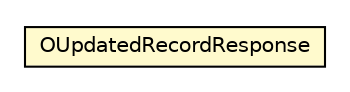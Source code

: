 #!/usr/local/bin/dot
#
# Class diagram 
# Generated by UMLGraph version R5_6-24-gf6e263 (http://www.umlgraph.org/)
#

digraph G {
	edge [fontname="Helvetica",fontsize=10,labelfontname="Helvetica",labelfontsize=10];
	node [fontname="Helvetica",fontsize=10,shape=plaintext];
	nodesep=0.25;
	ranksep=0.5;
	// com.orientechnologies.orient.client.remote.message.OCommit37Response.OUpdatedRecordResponse
	c2183108 [label=<<table title="com.orientechnologies.orient.client.remote.message.OCommit37Response.OUpdatedRecordResponse" border="0" cellborder="1" cellspacing="0" cellpadding="2" port="p" bgcolor="lemonChiffon" href="./OCommit37Response.OUpdatedRecordResponse.html">
		<tr><td><table border="0" cellspacing="0" cellpadding="1">
<tr><td align="center" balign="center"> OUpdatedRecordResponse </td></tr>
		</table></td></tr>
		</table>>, URL="./OCommit37Response.OUpdatedRecordResponse.html", fontname="Helvetica", fontcolor="black", fontsize=10.0];
}

